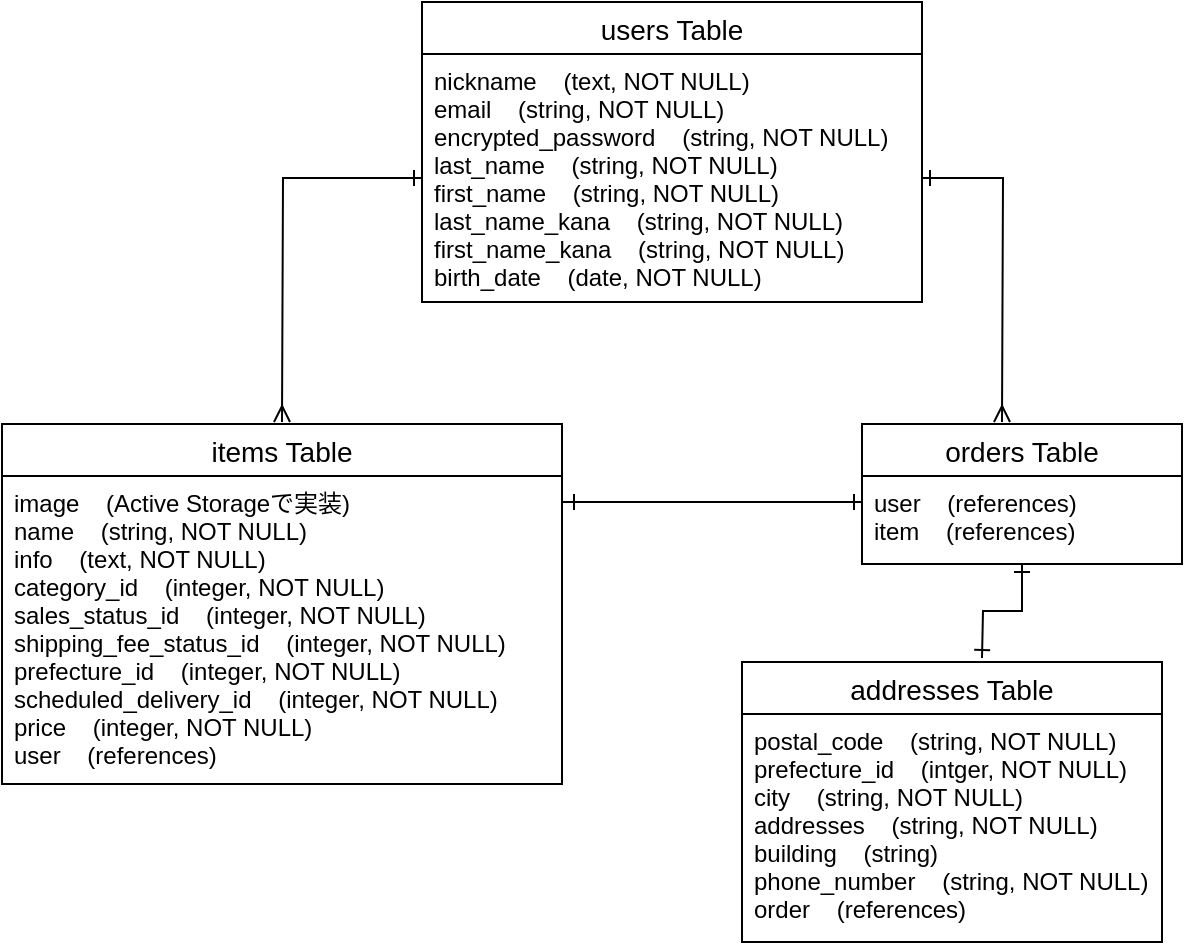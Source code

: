 <mxfile version="13.10.0" type="embed">
    <diagram id="a3k_GXa5yH6MXCOZzFEv" name="ページ1">
        <mxGraphModel dx="451" dy="544" grid="1" gridSize="10" guides="1" tooltips="1" connect="1" arrows="1" fold="1" page="1" pageScale="1" pageWidth="827" pageHeight="1169" math="0" shadow="0">
            <root>
                <mxCell id="0"/>
                <mxCell id="1" parent="0"/>
                <mxCell id="38" style="edgeStyle=orthogonalEdgeStyle;rounded=0;orthogonalLoop=1;jettySize=auto;html=1;entryX=0;entryY=0.5;entryDx=0;entryDy=0;startArrow=ERmany;startFill=0;endArrow=ERone;endFill=0;" parent="1" target="25" edge="1">
                    <mxGeometry relative="1" as="geometry">
                        <mxPoint x="160" y="240" as="sourcePoint"/>
                    </mxGeometry>
                </mxCell>
                <mxCell id="16" value="items Table" style="swimlane;fontStyle=0;childLayout=stackLayout;horizontal=1;startSize=26;horizontalStack=0;resizeParent=1;resizeParentMax=0;resizeLast=0;collapsible=1;marginBottom=0;align=center;fontSize=14;" parent="1" vertex="1">
                    <mxGeometry x="20" y="241" width="280" height="180" as="geometry"/>
                </mxCell>
                <mxCell id="19" value="image    (Active Storageで実装)&#10;name    (string, NOT NULL)&#10;info    (text, NOT NULL)&#10;category_id    (integer, NOT NULL)&#10;sales_status_id    (integer, NOT NULL)&#10;shipping_fee_status_id    (integer, NOT NULL)&#10;prefecture_id    (integer, NOT NULL)&#10;scheduled_delivery_id    (integer, NOT NULL)&#10;price    (integer, NOT NULL)&#10;user    (references)" style="text;strokeColor=none;fillColor=none;spacingLeft=4;spacingRight=4;overflow=hidden;rotatable=0;points=[[0,0.5],[1,0.5]];portConstraint=eastwest;fontSize=12;" parent="16" vertex="1">
                    <mxGeometry y="26" width="280" height="154" as="geometry"/>
                </mxCell>
                <mxCell id="20" value="orders Table" style="swimlane;fontStyle=0;childLayout=stackLayout;horizontal=1;startSize=26;horizontalStack=0;resizeParent=1;resizeParentMax=0;resizeLast=0;collapsible=1;marginBottom=0;align=center;fontSize=14;" parent="1" vertex="1">
                    <mxGeometry x="450" y="241" width="160" height="70" as="geometry"/>
                </mxCell>
                <mxCell id="21" value="user    (references)&#10;item    (references)" style="text;strokeColor=none;fillColor=none;spacingLeft=4;spacingRight=4;overflow=hidden;rotatable=0;points=[[0,0.5],[1,0.5]];portConstraint=eastwest;fontSize=12;" parent="20" vertex="1">
                    <mxGeometry y="26" width="160" height="44" as="geometry"/>
                </mxCell>
                <mxCell id="24" value="users Table" style="swimlane;fontStyle=0;childLayout=stackLayout;horizontal=1;startSize=26;horizontalStack=0;resizeParent=1;resizeParentMax=0;resizeLast=0;collapsible=1;marginBottom=0;align=center;fontSize=14;" parent="1" vertex="1">
                    <mxGeometry x="230" y="30" width="250" height="150" as="geometry"/>
                </mxCell>
                <mxCell id="25" value="nickname    (text, NOT NULL)&#10;email    (string, NOT NULL)&#10;encrypted_password    (string, NOT NULL)&#10;last_name    (string, NOT NULL)&#10;first_name    (string, NOT NULL)&#10;last_name_kana    (string, NOT NULL)&#10;first_name_kana    (string, NOT NULL)&#10;birth_date    (date, NOT NULL)" style="text;strokeColor=none;fillColor=none;spacingLeft=4;spacingRight=4;overflow=hidden;rotatable=0;points=[[0,0.5],[1,0.5]];portConstraint=eastwest;fontSize=12;" parent="24" vertex="1">
                    <mxGeometry y="26" width="250" height="124" as="geometry"/>
                </mxCell>
                <mxCell id="45" style="edgeStyle=orthogonalEdgeStyle;rounded=0;orthogonalLoop=1;jettySize=auto;html=1;exitX=0.75;exitY=0;exitDx=0;exitDy=0;startArrow=ERone;startFill=0;endArrow=ERone;endFill=0;" parent="1" target="20" edge="1">
                    <mxGeometry relative="1" as="geometry">
                        <mxPoint x="509.882" y="318" as="targetPoint"/>
                        <mxPoint x="510" y="358" as="sourcePoint"/>
                        <Array as="points"/>
                    </mxGeometry>
                </mxCell>
                <mxCell id="28" value="addresses Table" style="swimlane;fontStyle=0;childLayout=stackLayout;horizontal=1;startSize=26;horizontalStack=0;resizeParent=1;resizeParentMax=0;resizeLast=0;collapsible=1;marginBottom=0;align=center;fontSize=14;" parent="1" vertex="1">
                    <mxGeometry x="390" y="360" width="210" height="140" as="geometry"/>
                </mxCell>
                <mxCell id="39" value="postal_code    (string, NOT NULL)&#10;prefecture_id    (intger, NOT NULL)&#10;city    (string, NOT NULL)&#10;addresses    (string, NOT NULL)&#10;building    (string)&#10;phone_number    (string, NOT NULL)&#10;order    (references)" style="text;strokeColor=none;fillColor=none;spacingLeft=4;spacingRight=4;overflow=hidden;rotatable=0;points=[[0,0.5],[1,0.5]];portConstraint=eastwest;fontSize=12;" parent="28" vertex="1">
                    <mxGeometry y="26" width="210" height="114" as="geometry"/>
                </mxCell>
                <mxCell id="32" style="edgeStyle=orthogonalEdgeStyle;rounded=0;orthogonalLoop=1;jettySize=auto;html=1;exitX=1;exitY=0.5;exitDx=0;exitDy=0;strokeColor=none;endArrow=ERone;endFill=0;" parent="1" edge="1">
                    <mxGeometry relative="1" as="geometry">
                        <mxPoint x="430" y="241" as="targetPoint"/>
                        <mxPoint x="210" y="241" as="sourcePoint"/>
                    </mxGeometry>
                </mxCell>
                <mxCell id="33" style="edgeStyle=orthogonalEdgeStyle;rounded=0;orthogonalLoop=1;jettySize=auto;html=1;endArrow=ERone;endFill=0;startArrow=ERone;startFill=0;" parent="1" edge="1">
                    <mxGeometry relative="1" as="geometry">
                        <mxPoint x="310" y="280" as="sourcePoint"/>
                        <mxPoint x="450" y="280" as="targetPoint"/>
                        <Array as="points">
                            <mxPoint x="300" y="280"/>
                            <mxPoint x="450" y="280"/>
                        </Array>
                    </mxGeometry>
                </mxCell>
                <mxCell id="35" style="edgeStyle=orthogonalEdgeStyle;rounded=0;orthogonalLoop=1;jettySize=auto;html=1;startArrow=ERone;startFill=0;endArrow=ERmany;endFill=0;exitX=1;exitY=0.5;exitDx=0;exitDy=0;" parent="1" source="25" edge="1">
                    <mxGeometry relative="1" as="geometry">
                        <mxPoint x="470" y="118" as="sourcePoint"/>
                        <mxPoint x="520" y="240" as="targetPoint"/>
                    </mxGeometry>
                </mxCell>
            </root>
        </mxGraphModel>
    </diagram>
</mxfile>